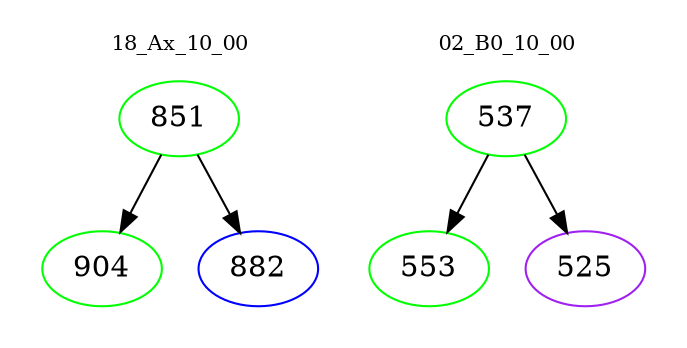 digraph{
subgraph cluster_0 {
color = white
label = "18_Ax_10_00";
fontsize=10;
T0_851 [label="851", color="green"]
T0_851 -> T0_904 [color="black"]
T0_904 [label="904", color="green"]
T0_851 -> T0_882 [color="black"]
T0_882 [label="882", color="blue"]
}
subgraph cluster_1 {
color = white
label = "02_B0_10_00";
fontsize=10;
T1_537 [label="537", color="green"]
T1_537 -> T1_553 [color="black"]
T1_553 [label="553", color="green"]
T1_537 -> T1_525 [color="black"]
T1_525 [label="525", color="purple"]
}
}
